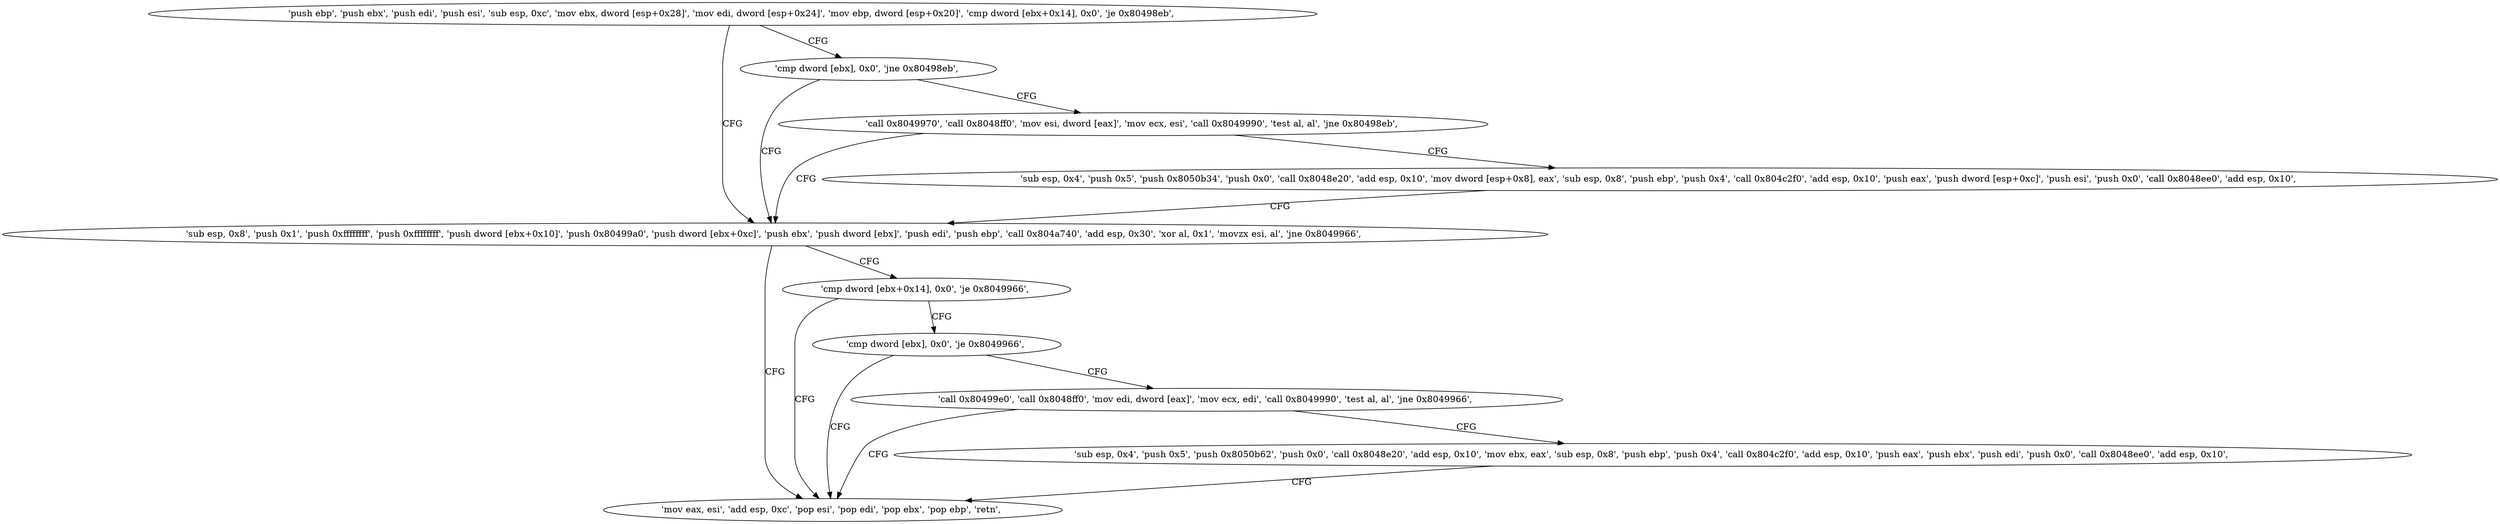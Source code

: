 digraph "func" {
"134518912" [label = "'push ebp', 'push ebx', 'push edi', 'push esi', 'sub esp, 0xc', 'mov ebx, dword [esp+0x28]', 'mov edi, dword [esp+0x24]', 'mov ebp, dword [esp+0x20]', 'cmp dword [ebx+0x14], 0x0', 'je 0x80498eb', " ]
"134519019" [label = "'sub esp, 0x8', 'push 0x1', 'push 0xffffffff', 'push 0xffffffff', 'push dword [ebx+0x10]', 'push 0x80499a0', 'push dword [ebx+0xc]', 'push ebx', 'push dword [ebx]', 'push edi', 'push ebp', 'call 0x804a740', 'add esp, 0x30', 'xor al, 0x1', 'movzx esi, al', 'jne 0x8049966', " ]
"134518937" [label = "'cmp dword [ebx], 0x0', 'jne 0x80498eb', " ]
"134519142" [label = "'mov eax, esi', 'add esp, 0xc', 'pop esi', 'pop edi', 'pop ebx', 'pop ebp', 'retn', " ]
"134519059" [label = "'cmp dword [ebx+0x14], 0x0', 'je 0x8049966', " ]
"134518942" [label = "'call 0x8049970', 'call 0x8048ff0', 'mov esi, dword [eax]', 'mov ecx, esi', 'call 0x8049990', 'test al, al', 'jne 0x80498eb', " ]
"134519065" [label = "'cmp dword [ebx], 0x0', 'je 0x8049966', " ]
"134518965" [label = "'sub esp, 0x4', 'push 0x5', 'push 0x8050b34', 'push 0x0', 'call 0x8048e20', 'add esp, 0x10', 'mov dword [esp+0x8], eax', 'sub esp, 0x8', 'push ebp', 'push 0x4', 'call 0x804c2f0', 'add esp, 0x10', 'push eax', 'push dword [esp+0xc]', 'push esi', 'push 0x0', 'call 0x8048ee0', 'add esp, 0x10', " ]
"134519070" [label = "'call 0x80499e0', 'call 0x8048ff0', 'mov edi, dword [eax]', 'mov ecx, edi', 'call 0x8049990', 'test al, al', 'jne 0x8049966', " ]
"134519093" [label = "'sub esp, 0x4', 'push 0x5', 'push 0x8050b62', 'push 0x0', 'call 0x8048e20', 'add esp, 0x10', 'mov ebx, eax', 'sub esp, 0x8', 'push ebp', 'push 0x4', 'call 0x804c2f0', 'add esp, 0x10', 'push eax', 'push ebx', 'push edi', 'push 0x0', 'call 0x8048ee0', 'add esp, 0x10', " ]
"134518912" -> "134519019" [ label = "CFG" ]
"134518912" -> "134518937" [ label = "CFG" ]
"134519019" -> "134519142" [ label = "CFG" ]
"134519019" -> "134519059" [ label = "CFG" ]
"134518937" -> "134519019" [ label = "CFG" ]
"134518937" -> "134518942" [ label = "CFG" ]
"134519059" -> "134519142" [ label = "CFG" ]
"134519059" -> "134519065" [ label = "CFG" ]
"134518942" -> "134519019" [ label = "CFG" ]
"134518942" -> "134518965" [ label = "CFG" ]
"134519065" -> "134519142" [ label = "CFG" ]
"134519065" -> "134519070" [ label = "CFG" ]
"134518965" -> "134519019" [ label = "CFG" ]
"134519070" -> "134519142" [ label = "CFG" ]
"134519070" -> "134519093" [ label = "CFG" ]
"134519093" -> "134519142" [ label = "CFG" ]
}

